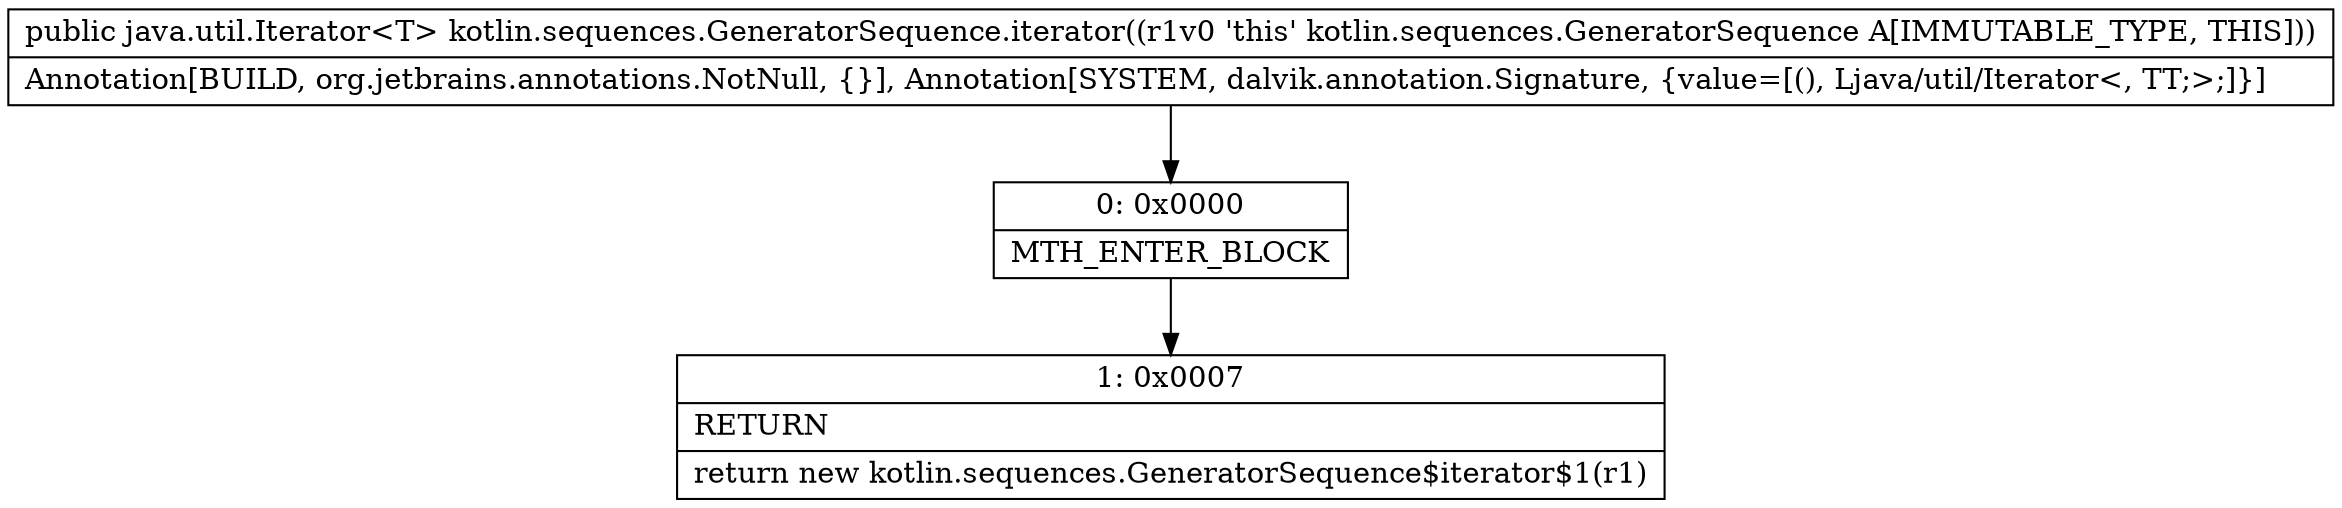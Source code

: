 digraph "CFG forkotlin.sequences.GeneratorSequence.iterator()Ljava\/util\/Iterator;" {
Node_0 [shape=record,label="{0\:\ 0x0000|MTH_ENTER_BLOCK\l}"];
Node_1 [shape=record,label="{1\:\ 0x0007|RETURN\l|return new kotlin.sequences.GeneratorSequence$iterator$1(r1)\l}"];
MethodNode[shape=record,label="{public java.util.Iterator\<T\> kotlin.sequences.GeneratorSequence.iterator((r1v0 'this' kotlin.sequences.GeneratorSequence A[IMMUTABLE_TYPE, THIS]))  | Annotation[BUILD, org.jetbrains.annotations.NotNull, \{\}], Annotation[SYSTEM, dalvik.annotation.Signature, \{value=[(), Ljava\/util\/Iterator\<, TT;\>;]\}]\l}"];
MethodNode -> Node_0;
Node_0 -> Node_1;
}

